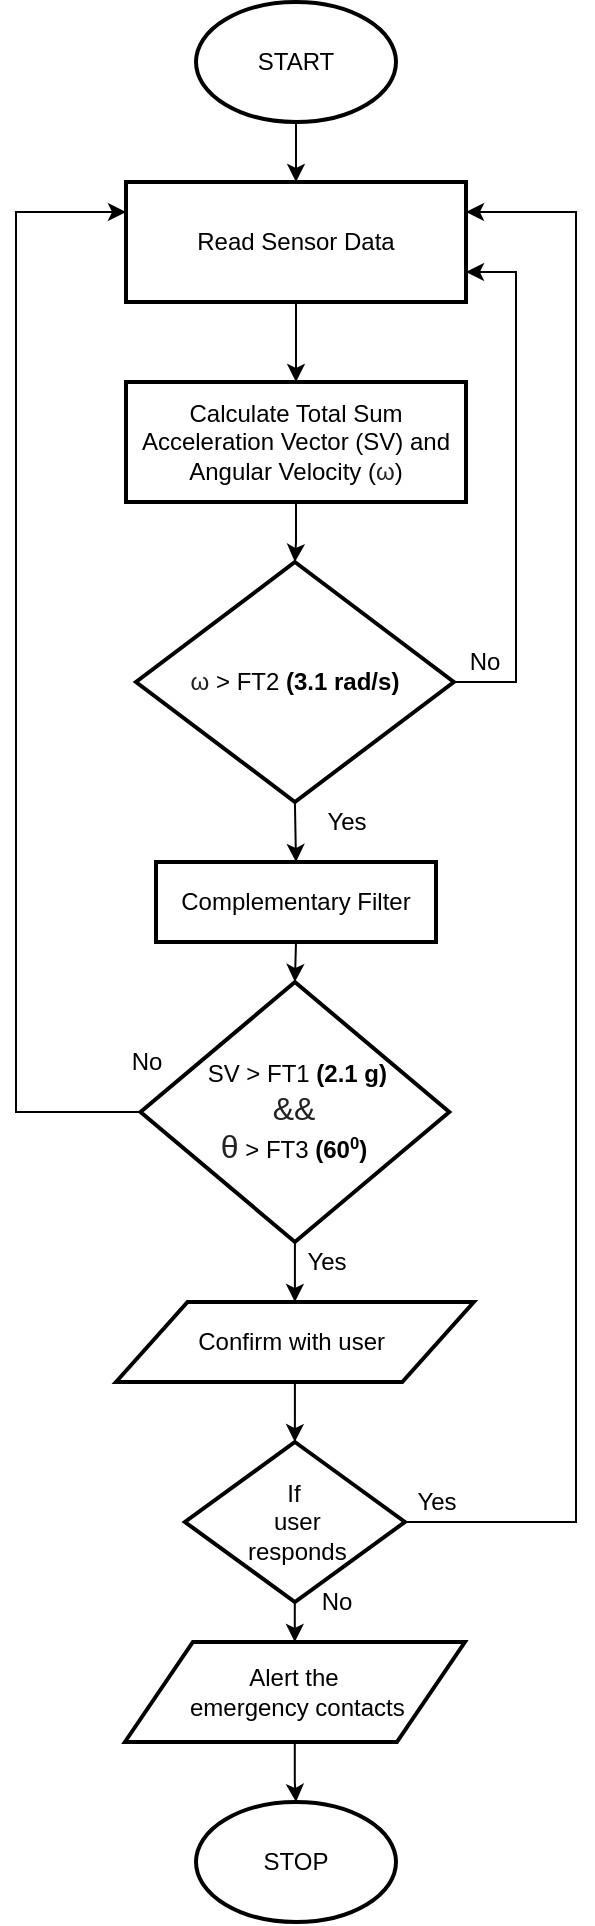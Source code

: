 <mxfile version="13.4.4" type="device"><diagram id="BxlAPhjX9TrmbqvnjUsG" name="Page-1"><mxGraphModel dx="1186" dy="715" grid="1" gridSize="10" guides="1" tooltips="1" connect="1" arrows="1" fold="1" page="1" pageScale="1" pageWidth="850" pageHeight="1100" math="0" shadow="0"><root><mxCell id="0"/><mxCell id="1" parent="0"/><mxCell id="8aDX_VNU1GN_QRhN5Iew-9" value="" style="edgeStyle=orthogonalEdgeStyle;rounded=0;orthogonalLoop=1;jettySize=auto;html=1;" parent="1" source="8aDX_VNU1GN_QRhN5Iew-2" target="8aDX_VNU1GN_QRhN5Iew-4" edge="1"><mxGeometry relative="1" as="geometry"/></mxCell><mxCell id="8aDX_VNU1GN_QRhN5Iew-2" value="START" style="strokeWidth=2;html=1;shape=mxgraph.flowchart.start_1;whiteSpace=wrap;" parent="1" vertex="1"><mxGeometry x="350" y="50" width="100" height="60" as="geometry"/></mxCell><mxCell id="8aDX_VNU1GN_QRhN5Iew-10" value="" style="edgeStyle=orthogonalEdgeStyle;rounded=0;orthogonalLoop=1;jettySize=auto;html=1;" parent="1" source="8aDX_VNU1GN_QRhN5Iew-4" target="8aDX_VNU1GN_QRhN5Iew-6" edge="1"><mxGeometry relative="1" as="geometry"/></mxCell><mxCell id="8aDX_VNU1GN_QRhN5Iew-4" value="Read Sensor Data" style="rounded=0;whiteSpace=wrap;html=1;strokeWidth=2;" parent="1" vertex="1"><mxGeometry x="315" y="140" width="170" height="60" as="geometry"/></mxCell><mxCell id="8aDX_VNU1GN_QRhN5Iew-15" value="" style="edgeStyle=orthogonalEdgeStyle;rounded=0;orthogonalLoop=1;jettySize=auto;html=1;entryX=0.5;entryY=0;entryDx=0;entryDy=0;" parent="1" source="8aDX_VNU1GN_QRhN5Iew-6" target="8aDX_VNU1GN_QRhN5Iew-11" edge="1"><mxGeometry relative="1" as="geometry"><mxPoint x="401" y="330" as="targetPoint"/></mxGeometry></mxCell><mxCell id="8aDX_VNU1GN_QRhN5Iew-6" value="Calculate Total Sum Acceleration Vector (SV) and Angular Velocity (&lt;span style=&quot;color: rgb(34 , 34 , 34) ; font-family: &amp;#34;arial&amp;#34; , sans-serif ; text-align: left ; background-color: rgb(255 , 255 , 255)&quot;&gt;ω&lt;/span&gt;)" style="rounded=0;whiteSpace=wrap;html=1;strokeWidth=2;" parent="1" vertex="1"><mxGeometry x="315" y="240" width="170" height="60" as="geometry"/></mxCell><mxCell id="8aDX_VNU1GN_QRhN5Iew-23" value="" style="edgeStyle=orthogonalEdgeStyle;rounded=0;orthogonalLoop=1;jettySize=auto;html=1;entryX=1;entryY=0.75;entryDx=0;entryDy=0;exitX=1;exitY=0.5;exitDx=0;exitDy=0;" parent="1" source="8aDX_VNU1GN_QRhN5Iew-11" target="8aDX_VNU1GN_QRhN5Iew-4" edge="1"><mxGeometry relative="1" as="geometry"><mxPoint x="520" y="380" as="targetPoint"/><Array as="points"><mxPoint x="510" y="390"/><mxPoint x="510" y="185"/></Array></mxGeometry></mxCell><mxCell id="8aDX_VNU1GN_QRhN5Iew-11" value="&lt;font style=&quot;font-size: 12px&quot;&gt;&lt;span style=&quot;color: rgb(34 , 34 , 34) ; font-family: &amp;#34;arial&amp;#34; , sans-serif ; text-align: left ; background-color: rgb(255 , 255 , 255)&quot;&gt;ω&lt;/span&gt;&lt;span style=&quot;font-family: &amp;#34;helvetica&amp;#34;&quot;&gt;&amp;nbsp;&amp;gt; FT2&amp;nbsp;&lt;b&gt;(3.1 rad/s)&lt;/b&gt;&lt;/span&gt;&lt;/font&gt;" style="rhombus;whiteSpace=wrap;html=1;strokeWidth=2;" parent="1" vertex="1"><mxGeometry x="320" y="330" width="158.91" height="120" as="geometry"/></mxCell><mxCell id="8aDX_VNU1GN_QRhN5Iew-49" value="" style="edgeStyle=orthogonalEdgeStyle;rounded=0;orthogonalLoop=1;jettySize=auto;html=1;entryX=0;entryY=0.25;entryDx=0;entryDy=0;exitX=0;exitY=0.5;exitDx=0;exitDy=0;" parent="1" source="8aDX_VNU1GN_QRhN5Iew-13" target="8aDX_VNU1GN_QRhN5Iew-4" edge="1"><mxGeometry relative="1" as="geometry"><mxPoint x="220" y="146" as="targetPoint"/><Array as="points"><mxPoint x="260" y="605"/><mxPoint x="260" y="155"/></Array></mxGeometry></mxCell><mxCell id="zCf9M1r2FNxabBEGUGaG-13" value="" style="edgeStyle=orthogonalEdgeStyle;rounded=0;orthogonalLoop=1;jettySize=auto;html=1;" parent="1" source="8aDX_VNU1GN_QRhN5Iew-13" target="8aDX_VNU1GN_QRhN5Iew-32" edge="1"><mxGeometry relative="1" as="geometry"><Array as="points"><mxPoint x="400" y="670"/></Array></mxGeometry></mxCell><mxCell id="8aDX_VNU1GN_QRhN5Iew-13" value="&amp;nbsp;SV &amp;gt; FT1&amp;nbsp;&lt;b&gt;(2.1 g)&lt;/b&gt;&lt;br&gt;&lt;span style=&quot;color: rgb(34 , 34 , 34) ; font-family: &amp;#34;arial&amp;#34; , sans-serif ; font-size: 16px ; text-align: left ; background-color: rgb(255 , 255 , 255)&quot;&gt;&amp;amp;&amp;amp;&lt;br&gt;θ&lt;/span&gt;&amp;nbsp;&amp;gt; FT3&amp;nbsp;&lt;b&gt;(60&lt;span style=&quot;font-size: 10px&quot;&gt;&lt;sup&gt;0&lt;/sup&gt;&lt;/span&gt;)&lt;/b&gt;" style="rhombus;whiteSpace=wrap;html=1;strokeWidth=2;" parent="1" vertex="1"><mxGeometry x="322.27" y="540" width="154.37" height="130" as="geometry"/></mxCell><mxCell id="8aDX_VNU1GN_QRhN5Iew-24" value="No" style="text;html=1;align=center;verticalAlign=middle;resizable=0;points=[];autosize=1;" parent="1" vertex="1"><mxGeometry x="478.91" y="370" width="30" height="20" as="geometry"/></mxCell><mxCell id="8aDX_VNU1GN_QRhN5Iew-25" value="Yes" style="text;html=1;align=center;verticalAlign=middle;resizable=0;points=[];autosize=1;" parent="1" vertex="1"><mxGeometry x="405" y="450" width="40" height="20" as="geometry"/></mxCell><mxCell id="8aDX_VNU1GN_QRhN5Iew-35" value="" style="edgeStyle=orthogonalEdgeStyle;rounded=0;orthogonalLoop=1;jettySize=auto;html=1;" parent="1" source="8aDX_VNU1GN_QRhN5Iew-32" target="8aDX_VNU1GN_QRhN5Iew-33" edge="1"><mxGeometry relative="1" as="geometry"/></mxCell><mxCell id="8aDX_VNU1GN_QRhN5Iew-32" value="Confirm with user&amp;nbsp;" style="shape=parallelogram;perimeter=parallelogramPerimeter;whiteSpace=wrap;html=1;strokeWidth=2;" parent="1" vertex="1"><mxGeometry x="310" y="700" width="178.91" height="40" as="geometry"/></mxCell><mxCell id="8aDX_VNU1GN_QRhN5Iew-37" value="" style="edgeStyle=orthogonalEdgeStyle;rounded=0;orthogonalLoop=1;jettySize=auto;html=1;entryX=1;entryY=0.25;entryDx=0;entryDy=0;exitX=1;exitY=0.5;exitDx=0;exitDy=0;" parent="1" source="8aDX_VNU1GN_QRhN5Iew-33" target="8aDX_VNU1GN_QRhN5Iew-4" edge="1"><mxGeometry relative="1" as="geometry"><mxPoint x="710" y="100" as="targetPoint"/><Array as="points"><mxPoint x="540" y="810"/><mxPoint x="540" y="155"/></Array></mxGeometry></mxCell><mxCell id="8aDX_VNU1GN_QRhN5Iew-43" value="" style="edgeStyle=orthogonalEdgeStyle;rounded=0;orthogonalLoop=1;jettySize=auto;html=1;" parent="1" source="8aDX_VNU1GN_QRhN5Iew-33" target="8aDX_VNU1GN_QRhN5Iew-39" edge="1"><mxGeometry relative="1" as="geometry"/></mxCell><mxCell id="8aDX_VNU1GN_QRhN5Iew-33" value="If&lt;br&gt;&amp;nbsp;user&lt;br&gt;&amp;nbsp;responds" style="rhombus;whiteSpace=wrap;html=1;strokeWidth=2;" parent="1" vertex="1"><mxGeometry x="344.45" y="770" width="110" height="80" as="geometry"/></mxCell><mxCell id="8aDX_VNU1GN_QRhN5Iew-44" value="" style="edgeStyle=orthogonalEdgeStyle;rounded=0;orthogonalLoop=1;jettySize=auto;html=1;" parent="1" source="8aDX_VNU1GN_QRhN5Iew-39" target="8aDX_VNU1GN_QRhN5Iew-40" edge="1"><mxGeometry relative="1" as="geometry"/></mxCell><mxCell id="8aDX_VNU1GN_QRhN5Iew-39" value="Alert the&lt;br&gt;&amp;nbsp;emergency contacts" style="shape=parallelogram;perimeter=parallelogramPerimeter;whiteSpace=wrap;html=1;strokeWidth=2;" parent="1" vertex="1"><mxGeometry x="314.45" y="870" width="170" height="50" as="geometry"/></mxCell><mxCell id="8aDX_VNU1GN_QRhN5Iew-40" value="STOP" style="strokeWidth=2;html=1;shape=mxgraph.flowchart.start_1;whiteSpace=wrap;" parent="1" vertex="1"><mxGeometry x="350" y="950" width="100" height="60" as="geometry"/></mxCell><mxCell id="8aDX_VNU1GN_QRhN5Iew-42" value="Yes" style="text;html=1;align=center;verticalAlign=middle;resizable=0;points=[];autosize=1;" parent="1" vertex="1"><mxGeometry x="395" y="670" width="40" height="20" as="geometry"/></mxCell><mxCell id="8aDX_VNU1GN_QRhN5Iew-45" value="Yes" style="text;html=1;align=center;verticalAlign=middle;resizable=0;points=[];autosize=1;" parent="1" vertex="1"><mxGeometry x="450" y="790" width="40" height="20" as="geometry"/></mxCell><mxCell id="8aDX_VNU1GN_QRhN5Iew-46" value="No" style="text;html=1;align=center;verticalAlign=middle;resizable=0;points=[];autosize=1;" parent="1" vertex="1"><mxGeometry x="405" y="840" width="30" height="20" as="geometry"/></mxCell><mxCell id="8aDX_VNU1GN_QRhN5Iew-50" value="No" style="text;html=1;align=center;verticalAlign=middle;resizable=0;points=[];autosize=1;" parent="1" vertex="1"><mxGeometry x="310" y="570" width="30" height="20" as="geometry"/></mxCell><mxCell id="zCf9M1r2FNxabBEGUGaG-6" value="Complementary Filter" style="rounded=0;whiteSpace=wrap;html=1;strokeWidth=2;" parent="1" vertex="1"><mxGeometry x="330.0" y="480" width="140" height="40" as="geometry"/></mxCell><mxCell id="zCf9M1r2FNxabBEGUGaG-11" value="" style="endArrow=classic;html=1;entryX=0.5;entryY=0;entryDx=0;entryDy=0;exitX=0.5;exitY=1;exitDx=0;exitDy=0;" parent="1" source="8aDX_VNU1GN_QRhN5Iew-11" target="zCf9M1r2FNxabBEGUGaG-6" edge="1"><mxGeometry width="50" height="50" relative="1" as="geometry"><mxPoint x="370" y="470" as="sourcePoint"/><mxPoint x="420" y="420" as="targetPoint"/></mxGeometry></mxCell><mxCell id="zCf9M1r2FNxabBEGUGaG-19" value="" style="endArrow=classic;html=1;exitX=0.5;exitY=1;exitDx=0;exitDy=0;entryX=0.5;entryY=0;entryDx=0;entryDy=0;" parent="1" source="zCf9M1r2FNxabBEGUGaG-6" target="8aDX_VNU1GN_QRhN5Iew-13" edge="1"><mxGeometry width="50" height="50" relative="1" as="geometry"><mxPoint x="290" y="570" as="sourcePoint"/><mxPoint x="340" y="520" as="targetPoint"/></mxGeometry></mxCell></root></mxGraphModel></diagram></mxfile>